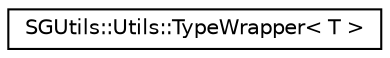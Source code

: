 digraph "Graphical Class Hierarchy"
{
 // LATEX_PDF_SIZE
  edge [fontname="Helvetica",fontsize="10",labelfontname="Helvetica",labelfontsize="10"];
  node [fontname="Helvetica",fontsize="10",shape=record];
  rankdir="LR";
  Node0 [label="SGUtils::Utils::TypeWrapper\< T \>",height=0.2,width=0.4,color="black", fillcolor="white", style="filled",URL="$structSGUtils_1_1Utils_1_1TypeWrapper.html",tooltip=" "];
}

